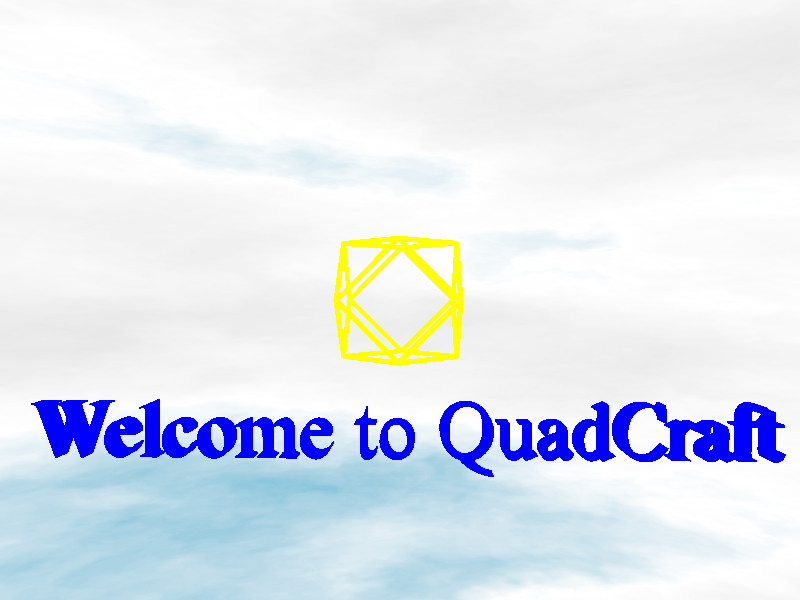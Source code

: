 
// Persistence of Vision Ray Tracer Scene Description File
// File: xyz.pov
// Vers: 3.6
// Desc: test file
// Date: Sat Sep  7 09:49:33 2019
// Auth: me
// ==== Standard POV-Ray Includes ====
#include "colors.inc"     // Standard Color definitions
// include "textures.inc"   // Standard Texture definitions
// include "functions.inc"  // internal functions usable in user defined functions

// ==== Additional Includes ====
// Don't have all of the following included at once, it'll cost memory and time
// to parse!
// --- general include files ---
// include "chars.inc"      // A complete library of character objects, by Ken Maeno
#include "skies.inc"      // Ready defined sky spheres
// include "stars.inc"      // Some star fields
// include "strings.inc"    // macros for generating and manipulating text strings

// --- textures ---
// include "finish.inc"     // Some basic finishes
#include "glass.inc"      // Glass textures/interiors
// include "golds.inc"      // Gold textures
#include "metals.inc"     // Metallic pigments, finishes, and textures
#include "stones.inc"     // Binding include-file for STONES1 and STONES2
// include "stones1.inc"    // Great stone-textures created by Mike Miller
// include "stones2.inc"    // More, done by Dan Farmer and Paul Novak
// include "woodmaps.inc"   // Basic wooden colormaps
#include "woods.inc"      // Great wooden textures created by Dan Farmer and Paul Novak

global_settings {assumed_gamma 1.0}
global_settings {ambient_light rgb<1, 1, 1> }

// perspective (default) camera
camera {
  location  <10.5, 0.1, 0.2>
//  rotate    <35, 35, 10.0>
  rotate    <35, 55, 20.0>
  look_at   <0.0, 0.0,  0.0>
  right     x*image_width/image_height
}

// create a regular point light source
light_source {
  0*x                  // light's position (translated below)
  color rgb <1,1,1>    // light's color
  translate <-20, 15, 10>
}

// create a regular point light source
light_source {
  0*x                  // light's position (translated below)
  color rgb <1,1,1>    // light's color
  translate <20, -15, -10>
}

sky_sphere { S_Cloud2 scale 2 translate -1}

background { color rgb <1.0, 1.0, 1.0> }

// perspective (default) camera
camera {
  location  <7.5, 0.1, 0.2>
  rotate    <0, 90, 0>
  look_at   <0.0, 0.0,  0.0>
  right     x*image_width/image_height
}

text {
ttf "timrom.ttf" "Welcome to QuadCraft" .25, 0 
pigment { Blue }
translate -4.7*x
translate -2*y
}
sphere { < 0.0, 0.7071067811865476, 0.7071067811865476 >, 0.03 texture { pigment { color rgb <1, 1, 0> } } no_shadow }
sphere { < 0.7071067811865476, 0.0, 0.7071067811865476 >, 0.03 texture { pigment { color rgb <1, 1, 0> } } no_shadow }
sphere { < -0.7071067811865476, 0.0, 0.7071067811865476 >, 0.03 texture { pigment { color rgb <1, 1, 0> } } no_shadow }
sphere { < 0.0, -0.7071067811865476, 0.7071067811865476 >, 0.03 texture { pigment { color rgb <1, 1, 0> } } no_shadow }
sphere { < 0.0, 0.7071067811865476, -0.7071067811865476 >, 0.03 texture { pigment { color rgb <1, 1, 0> } } no_shadow }
sphere { < 0.7071067811865476, 0.0, -0.7071067811865476 >, 0.03 texture { pigment { color rgb <1, 1, 0> } } no_shadow }
sphere { < -0.7071067811865476, 0.0, -0.7071067811865476 >, 0.03 texture { pigment { color rgb <1, 1, 0> } } no_shadow }
sphere { < 0.0, -0.7071067811865476, -0.7071067811865476 >, 0.03 texture { pigment { color rgb <1, 1, 0> } } no_shadow }
sphere { < -0.7071067811865476, 0.7071067811865476, 0.0 >, 0.03 texture { pigment { color rgb <1, 1, 0> } } no_shadow }
sphere { < -0.7071067811865476, -0.7071067811865476, 0.0 >, 0.03 texture { pigment { color rgb <1, 1, 0> } } no_shadow }
sphere { < 0.7071067811865476, -0.7071067811865476, 0.0 >, 0.03 texture { pigment { color rgb <1, 1, 0> } } no_shadow }
sphere { < 0.7071067811865476, 0.7071067811865476, 0.0 >, 0.03 texture { pigment { color rgb <1, 1, 0> } } no_shadow }
cylinder { < 0.7071067811865476, 0.0, -0.7071067811865476 >, < 0.7071067811865476, -0.7071067811865476, 0.0 >, 0.03 texture {pigment { color rgb <1, 1, 0> } } no_shadow }
cylinder { < -0.7071067811865476, 0.0, 0.7071067811865476 >, < 0.0, -0.7071067811865476, 0.7071067811865476 >, 0.03 texture {pigment { color rgb <1, 1, 0> } } no_shadow }
cylinder { < 0.7071067811865476, 0.0, 0.7071067811865476 >, < 0.7071067811865476, 0.7071067811865476, 0.0 >, 0.03 texture {pigment { color rgb <1, 1, 0> } } no_shadow }
cylinder { < 0.7071067811865476, 0.0, 0.7071067811865476 >, < 0.7071067811865476, -0.7071067811865476, 0.0 >, 0.03 texture {pigment { color rgb <1, 1, 0> } } no_shadow }
cylinder { < 0.0, -0.7071067811865476, -0.7071067811865476 >, < 0.7071067811865476, -0.7071067811865476, 0.0 >, 0.03 texture {pigment { color rgb <1, 1, 0> } } no_shadow }
cylinder { < 0.0, -0.7071067811865476, 0.7071067811865476 >, < -0.7071067811865476, -0.7071067811865476, 0.0 >, 0.03 texture {pigment { color rgb <1, 1, 0> } } no_shadow }
cylinder { < 0.0, 0.7071067811865476, -0.7071067811865476 >, < 0.7071067811865476, 0.0, -0.7071067811865476 >, 0.03 texture {pigment { color rgb <1, 1, 0> } } no_shadow }
cylinder { < 0.7071067811865476, 0.0, 0.7071067811865476 >, < 0.0, -0.7071067811865476, 0.7071067811865476 >, 0.03 texture {pigment { color rgb <1, 1, 0> } } no_shadow }
cylinder { < -0.7071067811865476, 0.0, 0.7071067811865476 >, < -0.7071067811865476, -0.7071067811865476, 0.0 >, 0.03 texture {pigment { color rgb <1, 1, 0> } } no_shadow }
cylinder { < -0.7071067811865476, 0.0, -0.7071067811865476 >, < -0.7071067811865476, -0.7071067811865476, 0.0 >, 0.03 texture {pigment { color rgb <1, 1, 0> } } no_shadow }
cylinder { < 0.0, 0.7071067811865476, -0.7071067811865476 >, < 0.7071067811865476, 0.7071067811865476, 0.0 >, 0.03 texture {pigment { color rgb <1, 1, 0> } } no_shadow }
cylinder { < 0.0, 0.7071067811865476, 0.7071067811865476 >, < 0.7071067811865476, 0.0, 0.7071067811865476 >, 0.03 texture {pigment { color rgb <1, 1, 0> } } no_shadow }
cylinder { < -0.7071067811865476, 0.0, -0.7071067811865476 >, < 0.0, -0.7071067811865476, -0.7071067811865476 >, 0.03 texture {pigment { color rgb <1, 1, 0> } } no_shadow }
cylinder { < 0.0, 0.7071067811865476, -0.7071067811865476 >, < -0.7071067811865476, 0.7071067811865476, 0.0 >, 0.03 texture {pigment { color rgb <1, 1, 0> } } no_shadow }
cylinder { < 0.0, 0.7071067811865476, 0.7071067811865476 >, < -0.7071067811865476, 0.0, 0.7071067811865476 >, 0.03 texture {pigment { color rgb <1, 1, 0> } } no_shadow }
cylinder { < 0.7071067811865476, 0.0, -0.7071067811865476 >, < 0.0, -0.7071067811865476, -0.7071067811865476 >, 0.03 texture {pigment { color rgb <1, 1, 0> } } no_shadow }
cylinder { < 0.0, -0.7071067811865476, -0.7071067811865476 >, < -0.7071067811865476, -0.7071067811865476, 0.0 >, 0.03 texture {pigment { color rgb <1, 1, 0> } } no_shadow }
cylinder { < 0.0, -0.7071067811865476, 0.7071067811865476 >, < 0.7071067811865476, -0.7071067811865476, 0.0 >, 0.03 texture {pigment { color rgb <1, 1, 0> } } no_shadow }
cylinder { < -0.7071067811865476, 0.0, 0.7071067811865476 >, < -0.7071067811865476, 0.7071067811865476, 0.0 >, 0.03 texture {pigment { color rgb <1, 1, 0> } } no_shadow }
cylinder { < 0.0, 0.7071067811865476, 0.7071067811865476 >, < 0.7071067811865476, 0.7071067811865476, 0.0 >, 0.03 texture {pigment { color rgb <1, 1, 0> } } no_shadow }
cylinder { < -0.7071067811865476, 0.0, -0.7071067811865476 >, < -0.7071067811865476, 0.7071067811865476, 0.0 >, 0.03 texture {pigment { color rgb <1, 1, 0> } } no_shadow }
cylinder { < 0.0, 0.7071067811865476, -0.7071067811865476 >, < -0.7071067811865476, 0.0, -0.7071067811865476 >, 0.03 texture {pigment { color rgb <1, 1, 0> } } no_shadow }
cylinder { < 0.7071067811865476, 0.0, -0.7071067811865476 >, < 0.7071067811865476, 0.7071067811865476, 0.0 >, 0.03 texture {pigment { color rgb <1, 1, 0> } } no_shadow }
cylinder { < 0.0, 0.7071067811865476, 0.7071067811865476 >, < -0.7071067811865476, 0.7071067811865476, 0.0 >, 0.03 texture {pigment { color rgb <1, 1, 0> } } no_shadow }
